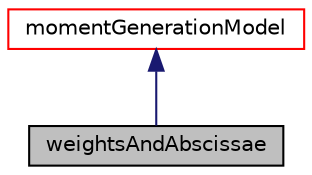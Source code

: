 digraph "weightsAndAbscissae"
{
  bgcolor="transparent";
  edge [fontname="Helvetica",fontsize="10",labelfontname="Helvetica",labelfontsize="10"];
  node [fontname="Helvetica",fontsize="10",shape=record];
  Node2 [label="weightsAndAbscissae",height=0.2,width=0.4,color="black", fillcolor="grey75", style="filled", fontcolor="black"];
  Node3 -> Node2 [dir="back",color="midnightblue",fontsize="10",style="solid",fontname="Helvetica"];
  Node3 [label="momentGenerationModel",height=0.2,width=0.4,color="red",URL="$a02848.html",tooltip="Base class for runtime selection for moment generation. One object is used for all node..."];
}

